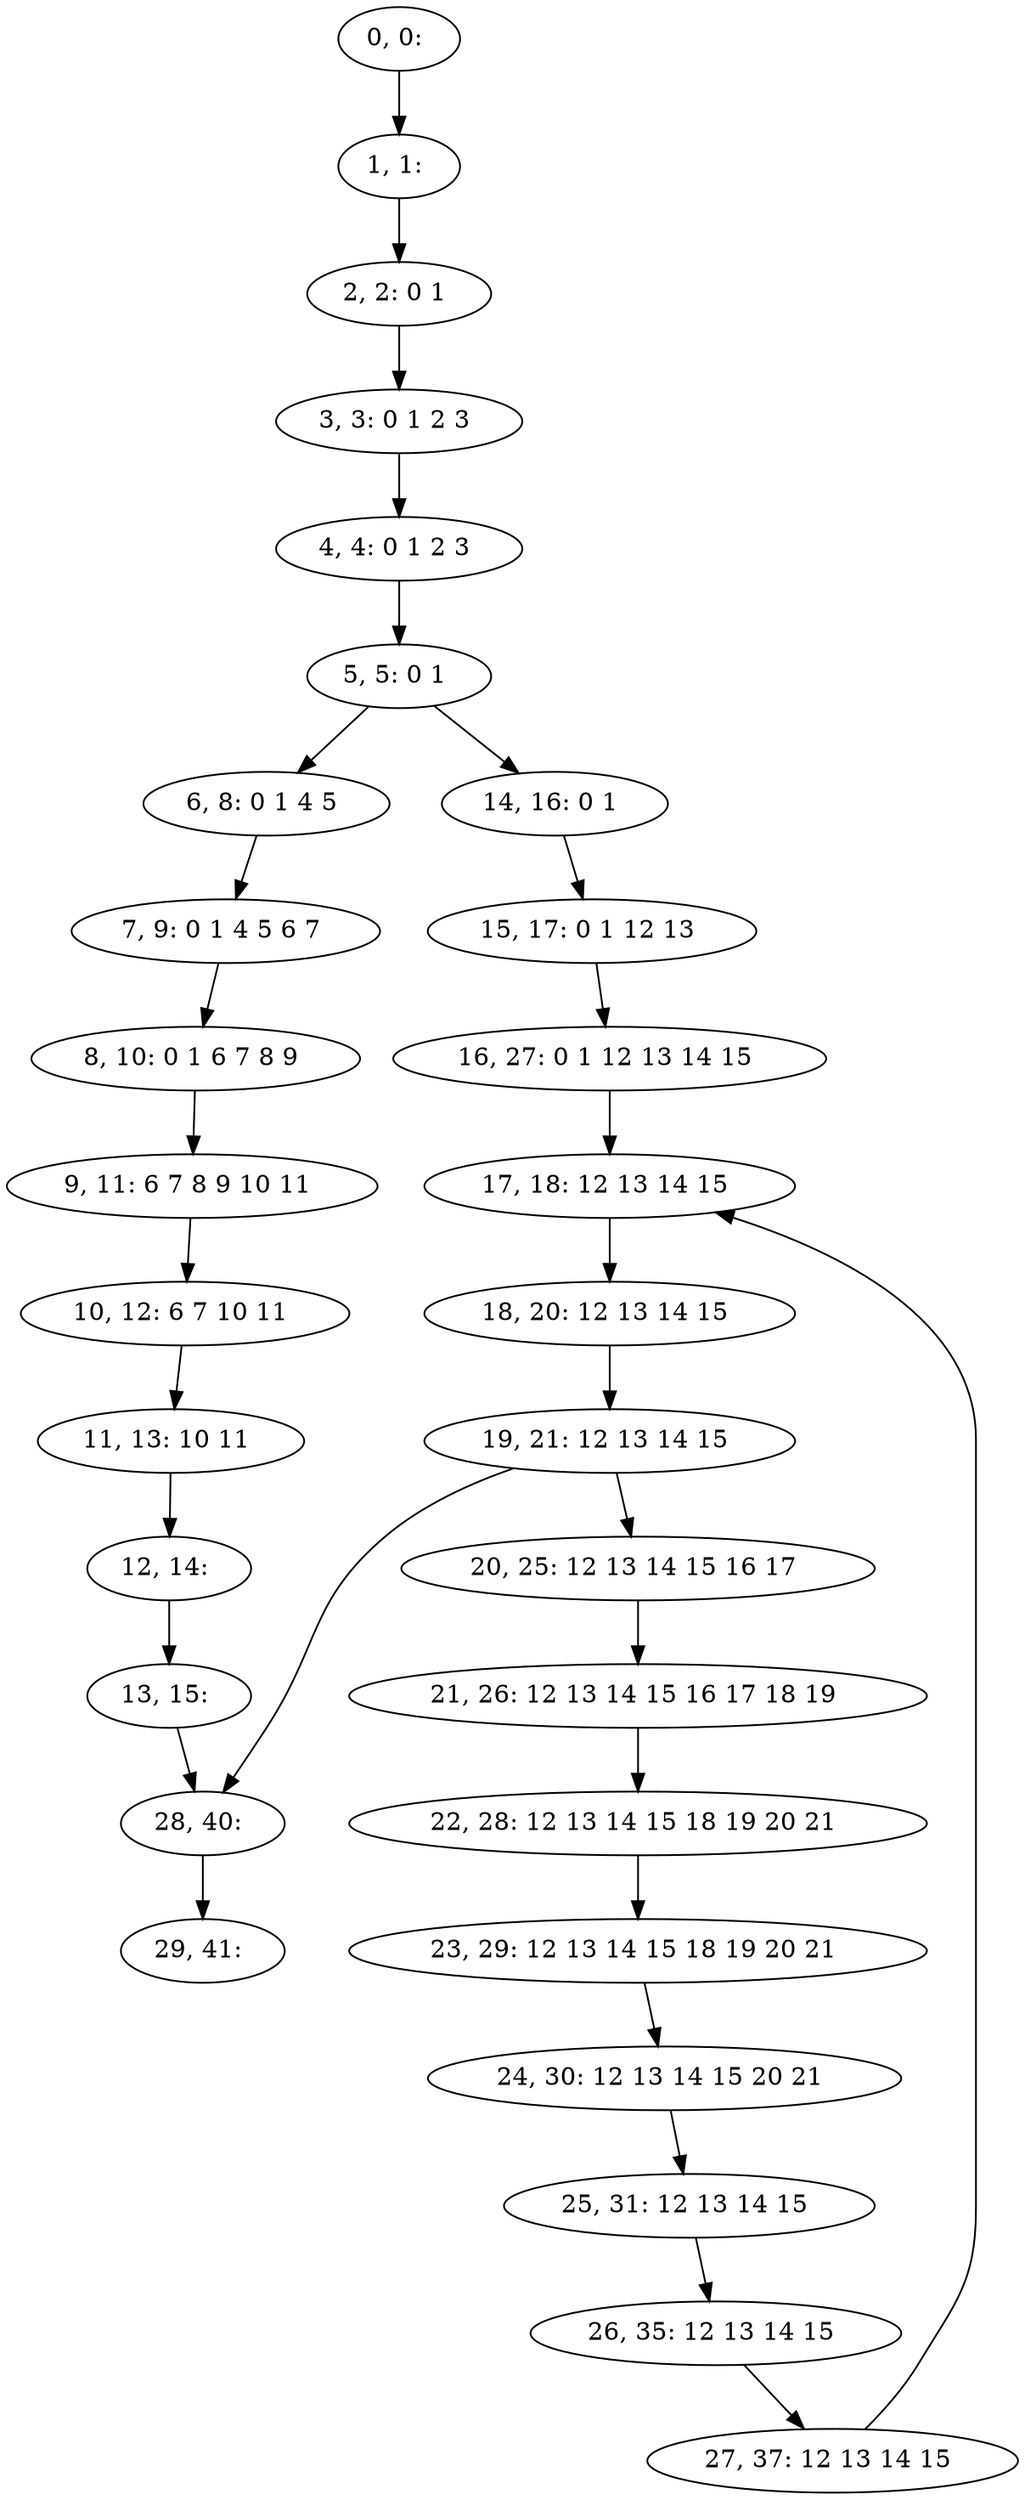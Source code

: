 digraph G {
0[label="0, 0: "];
1[label="1, 1: "];
2[label="2, 2: 0 1 "];
3[label="3, 3: 0 1 2 3 "];
4[label="4, 4: 0 1 2 3 "];
5[label="5, 5: 0 1 "];
6[label="6, 8: 0 1 4 5 "];
7[label="7, 9: 0 1 4 5 6 7 "];
8[label="8, 10: 0 1 6 7 8 9 "];
9[label="9, 11: 6 7 8 9 10 11 "];
10[label="10, 12: 6 7 10 11 "];
11[label="11, 13: 10 11 "];
12[label="12, 14: "];
13[label="13, 15: "];
14[label="14, 16: 0 1 "];
15[label="15, 17: 0 1 12 13 "];
16[label="16, 27: 0 1 12 13 14 15 "];
17[label="17, 18: 12 13 14 15 "];
18[label="18, 20: 12 13 14 15 "];
19[label="19, 21: 12 13 14 15 "];
20[label="20, 25: 12 13 14 15 16 17 "];
21[label="21, 26: 12 13 14 15 16 17 18 19 "];
22[label="22, 28: 12 13 14 15 18 19 20 21 "];
23[label="23, 29: 12 13 14 15 18 19 20 21 "];
24[label="24, 30: 12 13 14 15 20 21 "];
25[label="25, 31: 12 13 14 15 "];
26[label="26, 35: 12 13 14 15 "];
27[label="27, 37: 12 13 14 15 "];
28[label="28, 40: "];
29[label="29, 41: "];
0->1 ;
1->2 ;
2->3 ;
3->4 ;
4->5 ;
5->6 ;
5->14 ;
6->7 ;
7->8 ;
8->9 ;
9->10 ;
10->11 ;
11->12 ;
12->13 ;
13->28 ;
14->15 ;
15->16 ;
16->17 ;
17->18 ;
18->19 ;
19->20 ;
19->28 ;
20->21 ;
21->22 ;
22->23 ;
23->24 ;
24->25 ;
25->26 ;
26->27 ;
27->17 ;
28->29 ;
}
